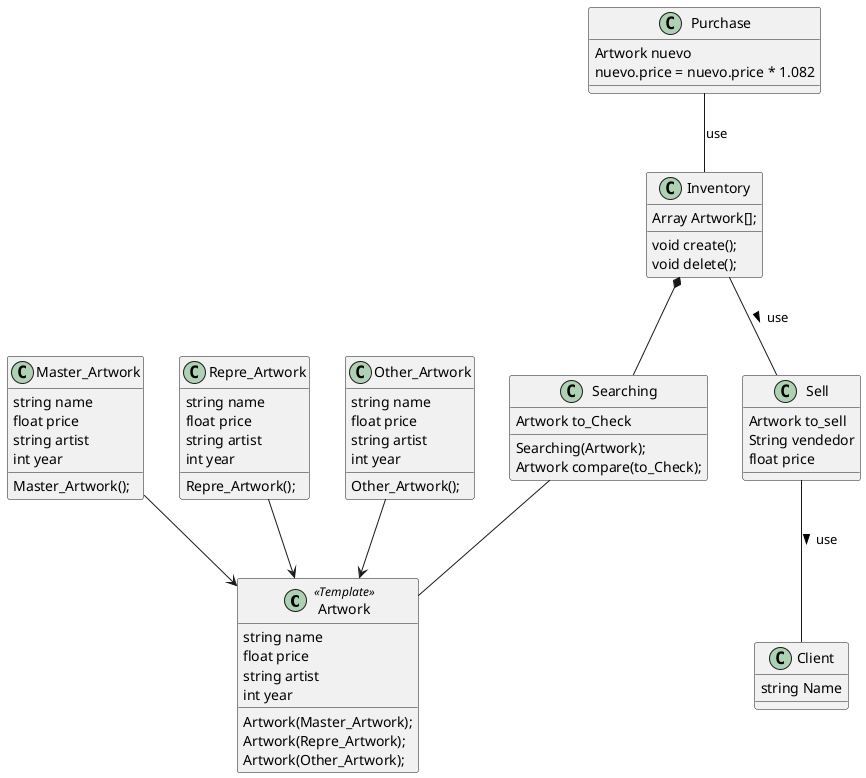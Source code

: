 @startuml
    Class Artwork<<Template>>{
        string name
        float price
        string artist
        int year

        Artwork(Master_Artwork);
        Artwork(Repre_Artwork);
        Artwork(Other_Artwork);
    }

    Class Master_Artwork{
        string name
        float price
        string artist
        int year

        Master_Artwork();
    }

    Class Repre_Artwork{
        string name
        float price
        string artist
        int year

        Repre_Artwork();
    }

        Class Other_Artwork{
        string name
        float price
        string artist
        int year

        Other_Artwork();
    }

    Class Searching{
        Artwork to_Check

        Searching(Artwork);
        Artwork compare(to_Check);
    }

    Class Inventory{
        Array Artwork[];

        void create();
        void delete();
    }

    Class Purchase{
        Artwork nuevo
        nuevo.price = nuevo.price * 1.082
    }

    Class Sell{
        Artwork to_sell
        String vendedor
        float price 
    }

    Class Client{
        string Name
    }

    Master_Artwork-->Artwork
    Repre_Artwork-->Artwork
    Other_Artwork-->Artwork
    Purchase -- Inventory : use
    Searching -- Artwork
    Inventory *-- Searching 
    Inventory -- Sell : use >
    Sell -- Client : use >
@enduml